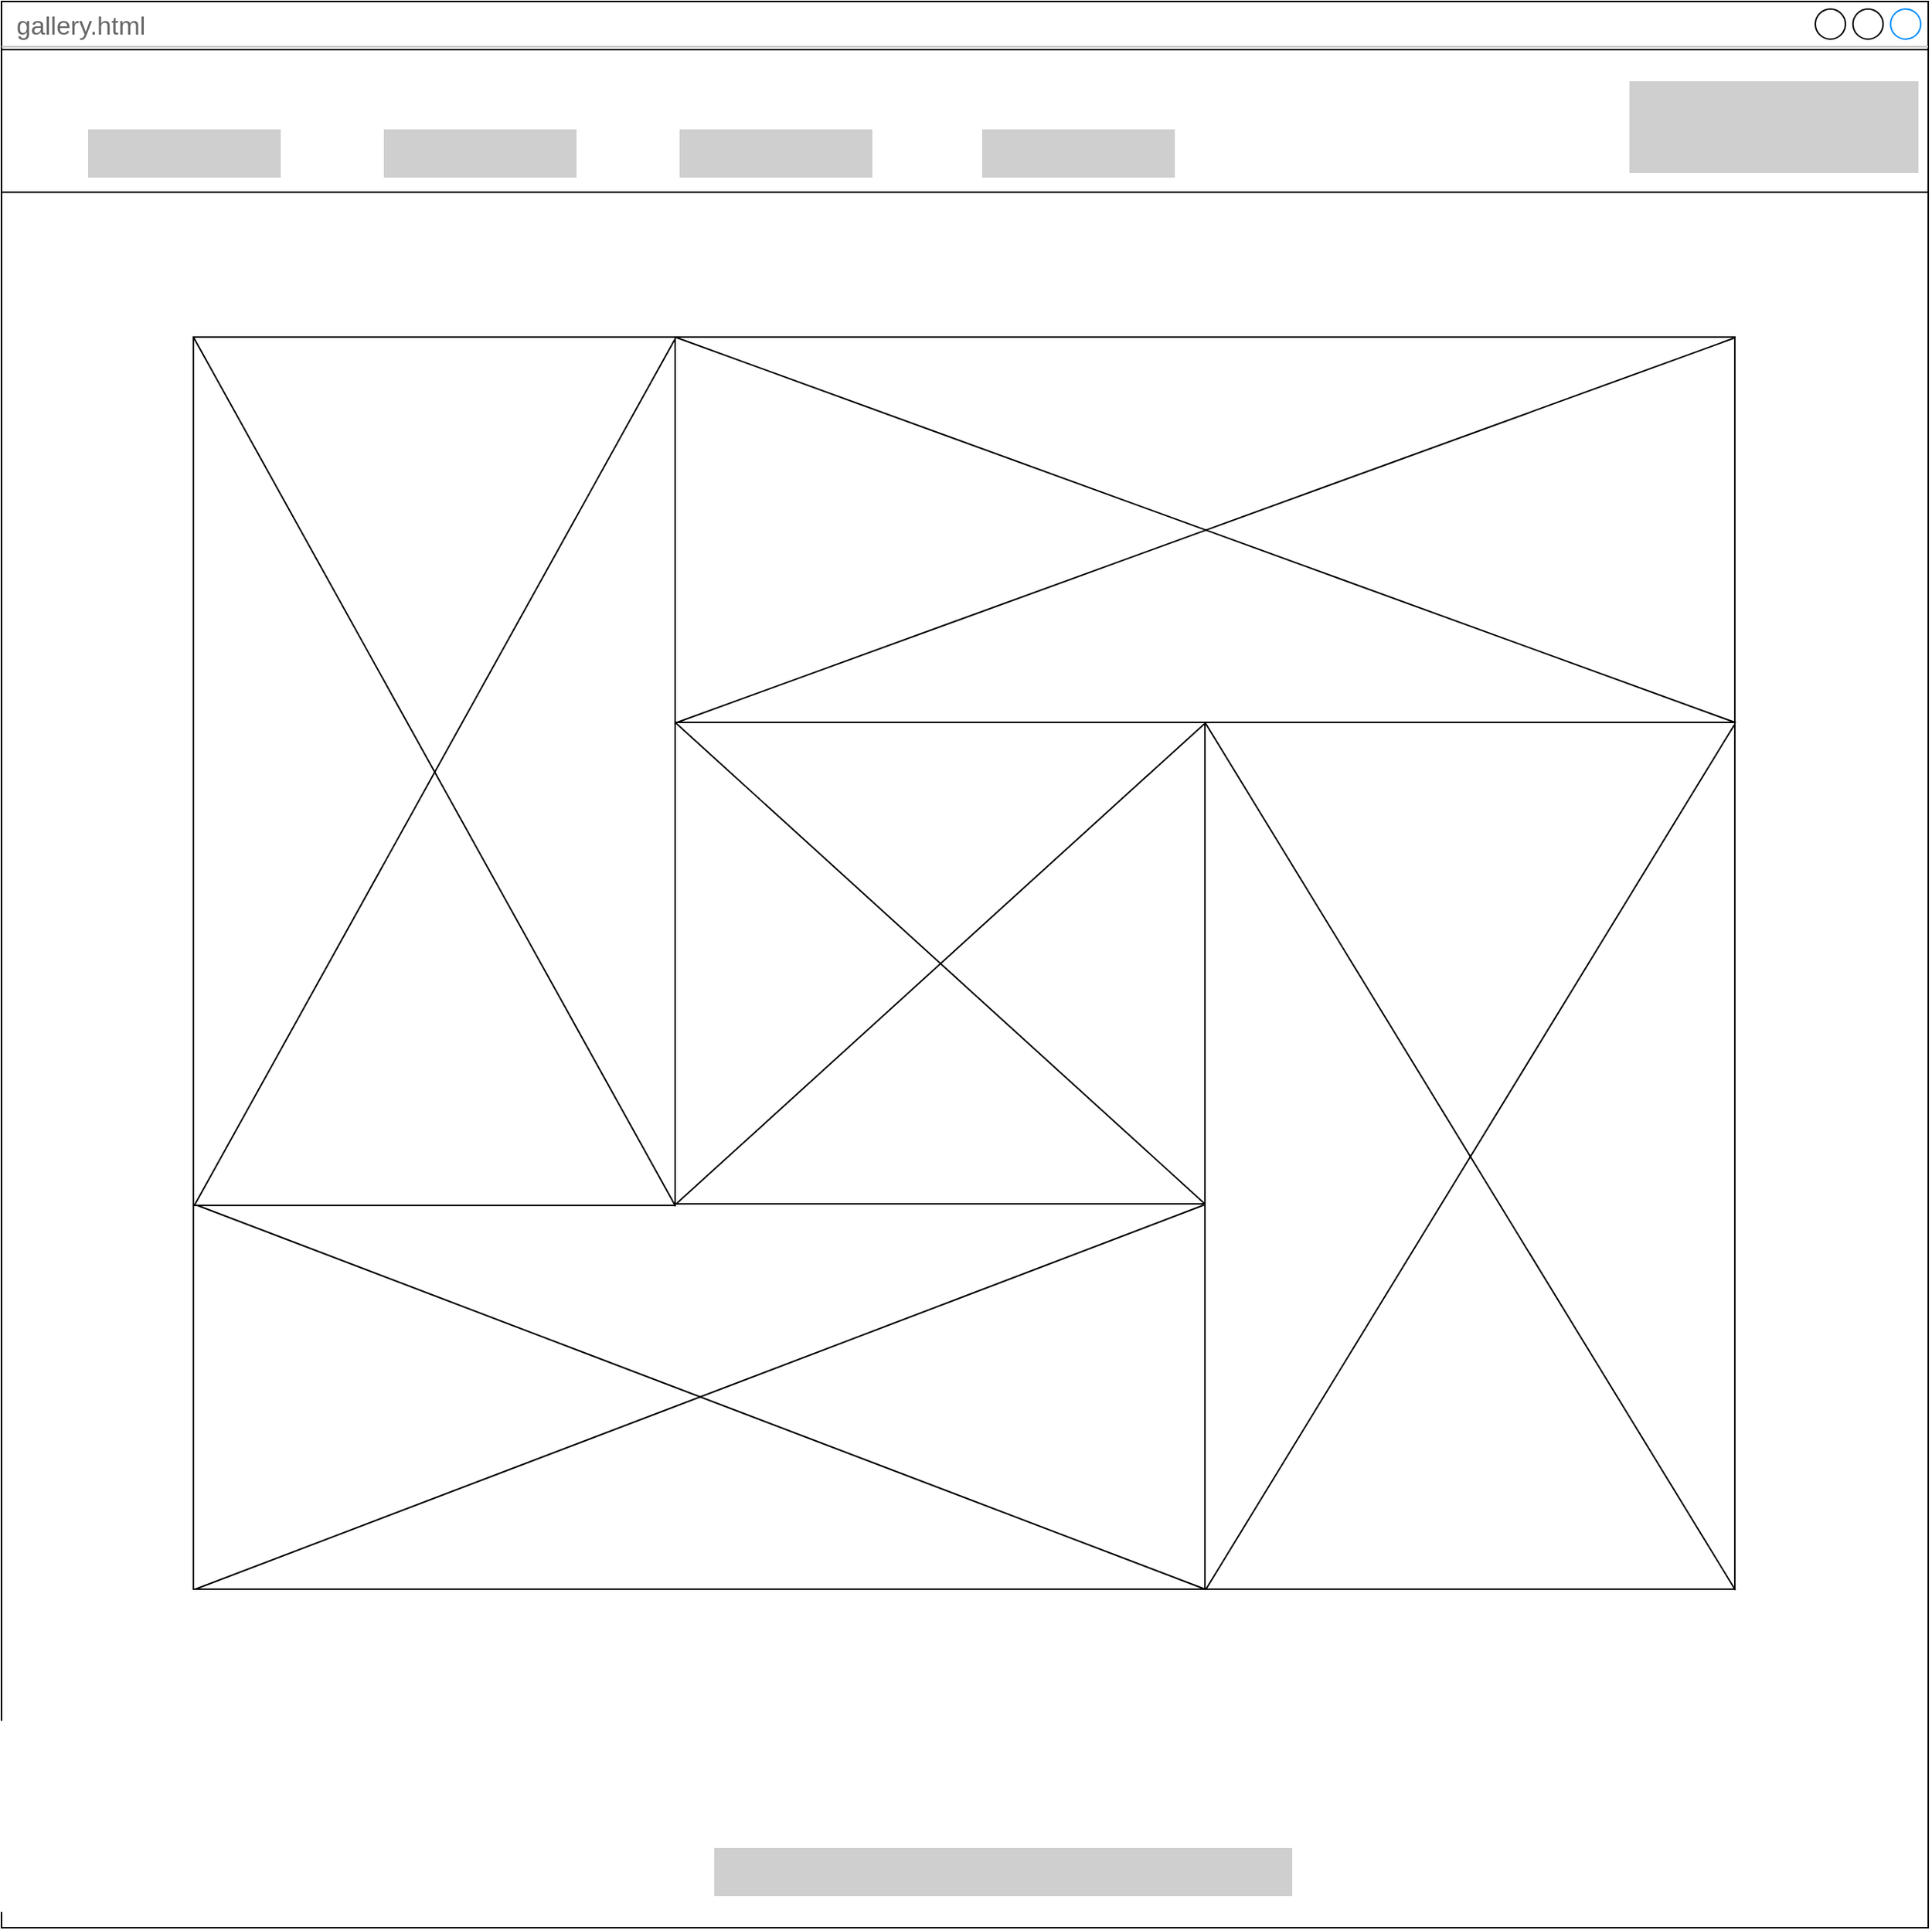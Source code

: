 <mxfile version="11.1.4" type="device"><diagram id="K9mlc6mFbnGSjB3knHTe" name="Page-1"><mxGraphModel dx="2715" dy="2120" grid="1" gridSize="32" guides="1" tooltips="1" connect="1" arrows="1" fold="1" page="1" pageScale="1" pageWidth="850" pageHeight="1100" math="0" shadow="0"><root><mxCell id="0"/><mxCell id="1" style="" parent="0"/><mxCell id="7qcRZG_3GCuBYA2W5wl_-2" value="gallery.html" style="strokeWidth=1;shadow=0;align=center;html=1;shape=mxgraph.mockup.containers.window;align=left;verticalAlign=top;spacingLeft=8;strokeColor2=#008cff;strokeColor3=#c4c4c4;fontColor=#666666;fillColor=#ffffff;mainText=;fontSize=17;labelBackgroundColor=none;gradientColor=none;" parent="1" vertex="1"><mxGeometry width="1280" height="1280" as="geometry"/></mxCell><mxCell id="7qcRZG_3GCuBYA2W5wl_-10" value="" style="rounded=0;whiteSpace=wrap;html=1;shadow=0;glass=0;comic=0;strokeWidth=1;gradientColor=none;fontSize=17;fontColor=#666666;align=left;" parent="1" vertex="1"><mxGeometry y="32" width="1280" height="1248" as="geometry"/></mxCell><mxCell id="7qcRZG_3GCuBYA2W5wl_-21" value="" style="rounded=0;whiteSpace=wrap;html=1;shadow=0;glass=0;comic=0;strokeWidth=1;fontSize=17;align=left;" parent="1" vertex="1"><mxGeometry x="447.5" y="479" width="352" height="320" as="geometry"/></mxCell><mxCell id="7qcRZG_3GCuBYA2W5wl_-22" value="" style="endArrow=none;html=1;fontSize=17;fontColor=#666666;entryX=0.999;entryY=0.003;entryDx=0;entryDy=0;entryPerimeter=0;exitX=0.002;exitY=1;exitDx=0;exitDy=0;exitPerimeter=0;" parent="1" source="7qcRZG_3GCuBYA2W5wl_-21" target="7qcRZG_3GCuBYA2W5wl_-21" edge="1"><mxGeometry width="50" height="50" relative="1" as="geometry"><mxPoint x="386" y="572" as="sourcePoint"/><mxPoint x="436" y="522" as="targetPoint"/></mxGeometry></mxCell><mxCell id="7qcRZG_3GCuBYA2W5wl_-23" value="" style="endArrow=none;html=1;fontSize=17;fontColor=#666666;entryX=0;entryY=0;entryDx=0;entryDy=0;entryPerimeter=0;exitX=1.001;exitY=1.001;exitDx=0;exitDy=0;exitPerimeter=0;" parent="1" source="7qcRZG_3GCuBYA2W5wl_-21" target="7qcRZG_3GCuBYA2W5wl_-21" edge="1"><mxGeometry width="50" height="50" relative="1" as="geometry"><mxPoint x="533" y="626" as="sourcePoint"/><mxPoint x="583" y="576" as="targetPoint"/></mxGeometry></mxCell><mxCell id="7qcRZG_3GCuBYA2W5wl_-25" value="" style="rounded=0;whiteSpace=wrap;html=1;shadow=0;glass=0;comic=0;strokeWidth=1;fontSize=17;align=left;" parent="1" vertex="1"><mxGeometry x="127.5" y="799" width="672" height="256" as="geometry"/></mxCell><mxCell id="7qcRZG_3GCuBYA2W5wl_-26" value="" style="endArrow=none;html=1;fontSize=17;fontColor=#666666;entryX=0.999;entryY=0.003;entryDx=0;entryDy=0;entryPerimeter=0;exitX=0.002;exitY=1;exitDx=0;exitDy=0;exitPerimeter=0;" parent="1" source="7qcRZG_3GCuBYA2W5wl_-25" target="7qcRZG_3GCuBYA2W5wl_-25" edge="1"><mxGeometry width="50" height="50" relative="1" as="geometry"><mxPoint x="418" y="604" as="sourcePoint"/><mxPoint x="468" y="554" as="targetPoint"/></mxGeometry></mxCell><mxCell id="7qcRZG_3GCuBYA2W5wl_-27" value="" style="endArrow=none;html=1;fontSize=17;fontColor=#666666;entryX=0;entryY=0;entryDx=0;entryDy=0;entryPerimeter=0;exitX=1.001;exitY=1.001;exitDx=0;exitDy=0;exitPerimeter=0;" parent="1" source="7qcRZG_3GCuBYA2W5wl_-25" target="7qcRZG_3GCuBYA2W5wl_-25" edge="1"><mxGeometry width="50" height="50" relative="1" as="geometry"><mxPoint x="565" y="658" as="sourcePoint"/><mxPoint x="615" y="608" as="targetPoint"/></mxGeometry></mxCell><mxCell id="7qcRZG_3GCuBYA2W5wl_-28" value="" style="rounded=0;whiteSpace=wrap;html=1;shadow=0;glass=0;comic=0;strokeWidth=1;fontSize=17;align=left;" parent="1" vertex="1"><mxGeometry x="799.5" y="479" width="352" height="576" as="geometry"/></mxCell><mxCell id="7qcRZG_3GCuBYA2W5wl_-29" value="" style="endArrow=none;html=1;fontSize=17;fontColor=#666666;entryX=0.999;entryY=0.003;entryDx=0;entryDy=0;entryPerimeter=0;exitX=0.002;exitY=1;exitDx=0;exitDy=0;exitPerimeter=0;" parent="1" source="7qcRZG_3GCuBYA2W5wl_-28" target="7qcRZG_3GCuBYA2W5wl_-28" edge="1"><mxGeometry width="50" height="50" relative="1" as="geometry"><mxPoint x="450" y="636" as="sourcePoint"/><mxPoint x="500" y="586" as="targetPoint"/></mxGeometry></mxCell><mxCell id="7qcRZG_3GCuBYA2W5wl_-30" value="" style="endArrow=none;html=1;fontSize=17;fontColor=#666666;entryX=0;entryY=0;entryDx=0;entryDy=0;entryPerimeter=0;exitX=1.001;exitY=1.001;exitDx=0;exitDy=0;exitPerimeter=0;" parent="1" source="7qcRZG_3GCuBYA2W5wl_-28" target="7qcRZG_3GCuBYA2W5wl_-28" edge="1"><mxGeometry width="50" height="50" relative="1" as="geometry"><mxPoint x="597" y="690" as="sourcePoint"/><mxPoint x="647" y="640" as="targetPoint"/></mxGeometry></mxCell><mxCell id="7qcRZG_3GCuBYA2W5wl_-31" value="" style="rounded=0;whiteSpace=wrap;html=1;shadow=0;glass=0;comic=0;strokeWidth=1;fontSize=17;align=left;" parent="1" vertex="1"><mxGeometry x="127.5" y="223" width="320" height="577" as="geometry"/></mxCell><mxCell id="7qcRZG_3GCuBYA2W5wl_-32" value="" style="endArrow=none;html=1;fontSize=17;fontColor=#666666;entryX=0.999;entryY=0.003;entryDx=0;entryDy=0;entryPerimeter=0;exitX=0.002;exitY=1;exitDx=0;exitDy=0;exitPerimeter=0;" parent="1" source="7qcRZG_3GCuBYA2W5wl_-31" target="7qcRZG_3GCuBYA2W5wl_-31" edge="1"><mxGeometry width="50" height="50" relative="1" as="geometry"><mxPoint x="482" y="668" as="sourcePoint"/><mxPoint x="532" y="618" as="targetPoint"/></mxGeometry></mxCell><mxCell id="7qcRZG_3GCuBYA2W5wl_-33" value="" style="endArrow=none;html=1;fontSize=17;fontColor=#666666;entryX=0;entryY=0;entryDx=0;entryDy=0;entryPerimeter=0;exitX=1.001;exitY=1.001;exitDx=0;exitDy=0;exitPerimeter=0;" parent="1" source="7qcRZG_3GCuBYA2W5wl_-31" target="7qcRZG_3GCuBYA2W5wl_-31" edge="1"><mxGeometry width="50" height="50" relative="1" as="geometry"><mxPoint x="629" y="722" as="sourcePoint"/><mxPoint x="679" y="672" as="targetPoint"/></mxGeometry></mxCell><mxCell id="7qcRZG_3GCuBYA2W5wl_-34" value="" style="rounded=0;whiteSpace=wrap;html=1;shadow=0;glass=0;comic=0;strokeWidth=1;fontSize=17;align=left;" parent="1" vertex="1"><mxGeometry x="447.5" y="223" width="704" height="256" as="geometry"/></mxCell><mxCell id="7qcRZG_3GCuBYA2W5wl_-35" value="" style="endArrow=none;html=1;fontSize=17;fontColor=#666666;entryX=0.999;entryY=0.003;entryDx=0;entryDy=0;entryPerimeter=0;exitX=0.002;exitY=1;exitDx=0;exitDy=0;exitPerimeter=0;" parent="1" source="7qcRZG_3GCuBYA2W5wl_-34" target="7qcRZG_3GCuBYA2W5wl_-34" edge="1"><mxGeometry width="50" height="50" relative="1" as="geometry"><mxPoint x="385.5" y="315.5" as="sourcePoint"/><mxPoint x="435.5" y="265.5" as="targetPoint"/></mxGeometry></mxCell><mxCell id="7qcRZG_3GCuBYA2W5wl_-36" value="" style="endArrow=none;html=1;fontSize=17;fontColor=#666666;entryX=0;entryY=0;entryDx=0;entryDy=0;entryPerimeter=0;exitX=1.001;exitY=1.001;exitDx=0;exitDy=0;exitPerimeter=0;" parent="1" source="7qcRZG_3GCuBYA2W5wl_-34" target="7qcRZG_3GCuBYA2W5wl_-34" edge="1"><mxGeometry width="50" height="50" relative="1" as="geometry"><mxPoint x="532.5" y="369.5" as="sourcePoint"/><mxPoint x="582.5" y="319.5" as="targetPoint"/></mxGeometry></mxCell><mxCell id="wGuCRJDoLmVnYsdf_7f7-1" value="" style="rounded=0;whiteSpace=wrap;html=1;shadow=0;glass=0;comic=0;strokeWidth=1;fontSize=17;fontColor=#333333;align=left;strokeColor=none;fillColor=#CFCFCF;" vertex="1" parent="1"><mxGeometry x="57.5" y="85" width="128" height="32" as="geometry"/></mxCell><mxCell id="wGuCRJDoLmVnYsdf_7f7-2" value="" style="rounded=0;whiteSpace=wrap;html=1;shadow=0;glass=0;comic=0;strokeWidth=1;fontSize=17;fontColor=#333333;align=left;strokeColor=none;fillColor=#CFCFCF;" vertex="1" parent="1"><mxGeometry x="254" y="85" width="128" height="32" as="geometry"/></mxCell><mxCell id="wGuCRJDoLmVnYsdf_7f7-3" value="" style="rounded=0;whiteSpace=wrap;html=1;shadow=0;glass=0;comic=0;strokeWidth=1;fontSize=17;fontColor=#333333;align=left;strokeColor=none;fillColor=#CFCFCF;" vertex="1" parent="1"><mxGeometry x="450.5" y="85" width="128" height="32" as="geometry"/></mxCell><mxCell id="wGuCRJDoLmVnYsdf_7f7-4" value="" style="rounded=0;whiteSpace=wrap;html=1;shadow=0;glass=0;comic=0;strokeWidth=1;fontSize=17;fontColor=#333333;align=left;strokeColor=none;fillColor=#CFCFCF;" vertex="1" parent="1"><mxGeometry x="651.5" y="85" width="128" height="32" as="geometry"/></mxCell><mxCell id="wGuCRJDoLmVnYsdf_7f7-5" value="" style="rounded=0;whiteSpace=wrap;html=1;shadow=0;glass=0;comic=0;strokeWidth=1;fontSize=17;fontColor=#333333;align=left;strokeColor=none;fillColor=#CFCFCF;" vertex="1" parent="1"><mxGeometry x="473.5" y="1227" width="384" height="32" as="geometry"/></mxCell><mxCell id="wGuCRJDoLmVnYsdf_7f7-6" value="" style="rounded=0;whiteSpace=wrap;html=1;shadow=0;glass=0;comic=0;strokeWidth=1;fontSize=17;fontColor=#333333;align=left;strokeColor=none;fillColor=#CFCFCF;" vertex="1" parent="1"><mxGeometry x="1081.5" y="53" width="192" height="61" as="geometry"/></mxCell><mxCell id="7qcRZG_3GCuBYA2W5wl_-5" value="Untitled Layer" parent="0"/><mxCell id="7qcRZG_3GCuBYA2W5wl_-9" value="" style="endArrow=none;html=1;fontSize=17;fontColor=#666666;entryX=1;entryY=0.099;entryDx=0;entryDy=0;entryPerimeter=0;exitX=0;exitY=0.099;exitDx=0;exitDy=0;exitPerimeter=0;" parent="7qcRZG_3GCuBYA2W5wl_-5" source="7qcRZG_3GCuBYA2W5wl_-2" target="7qcRZG_3GCuBYA2W5wl_-2" edge="1"><mxGeometry width="50" height="50" relative="1" as="geometry"><mxPoint y="128" as="sourcePoint"/><mxPoint x="988.4" y="128" as="targetPoint"/></mxGeometry></mxCell><mxCell id="7qcRZG_3GCuBYA2W5wl_-8" value="Untitled Layer" parent="0"/></root></mxGraphModel></diagram></mxfile>